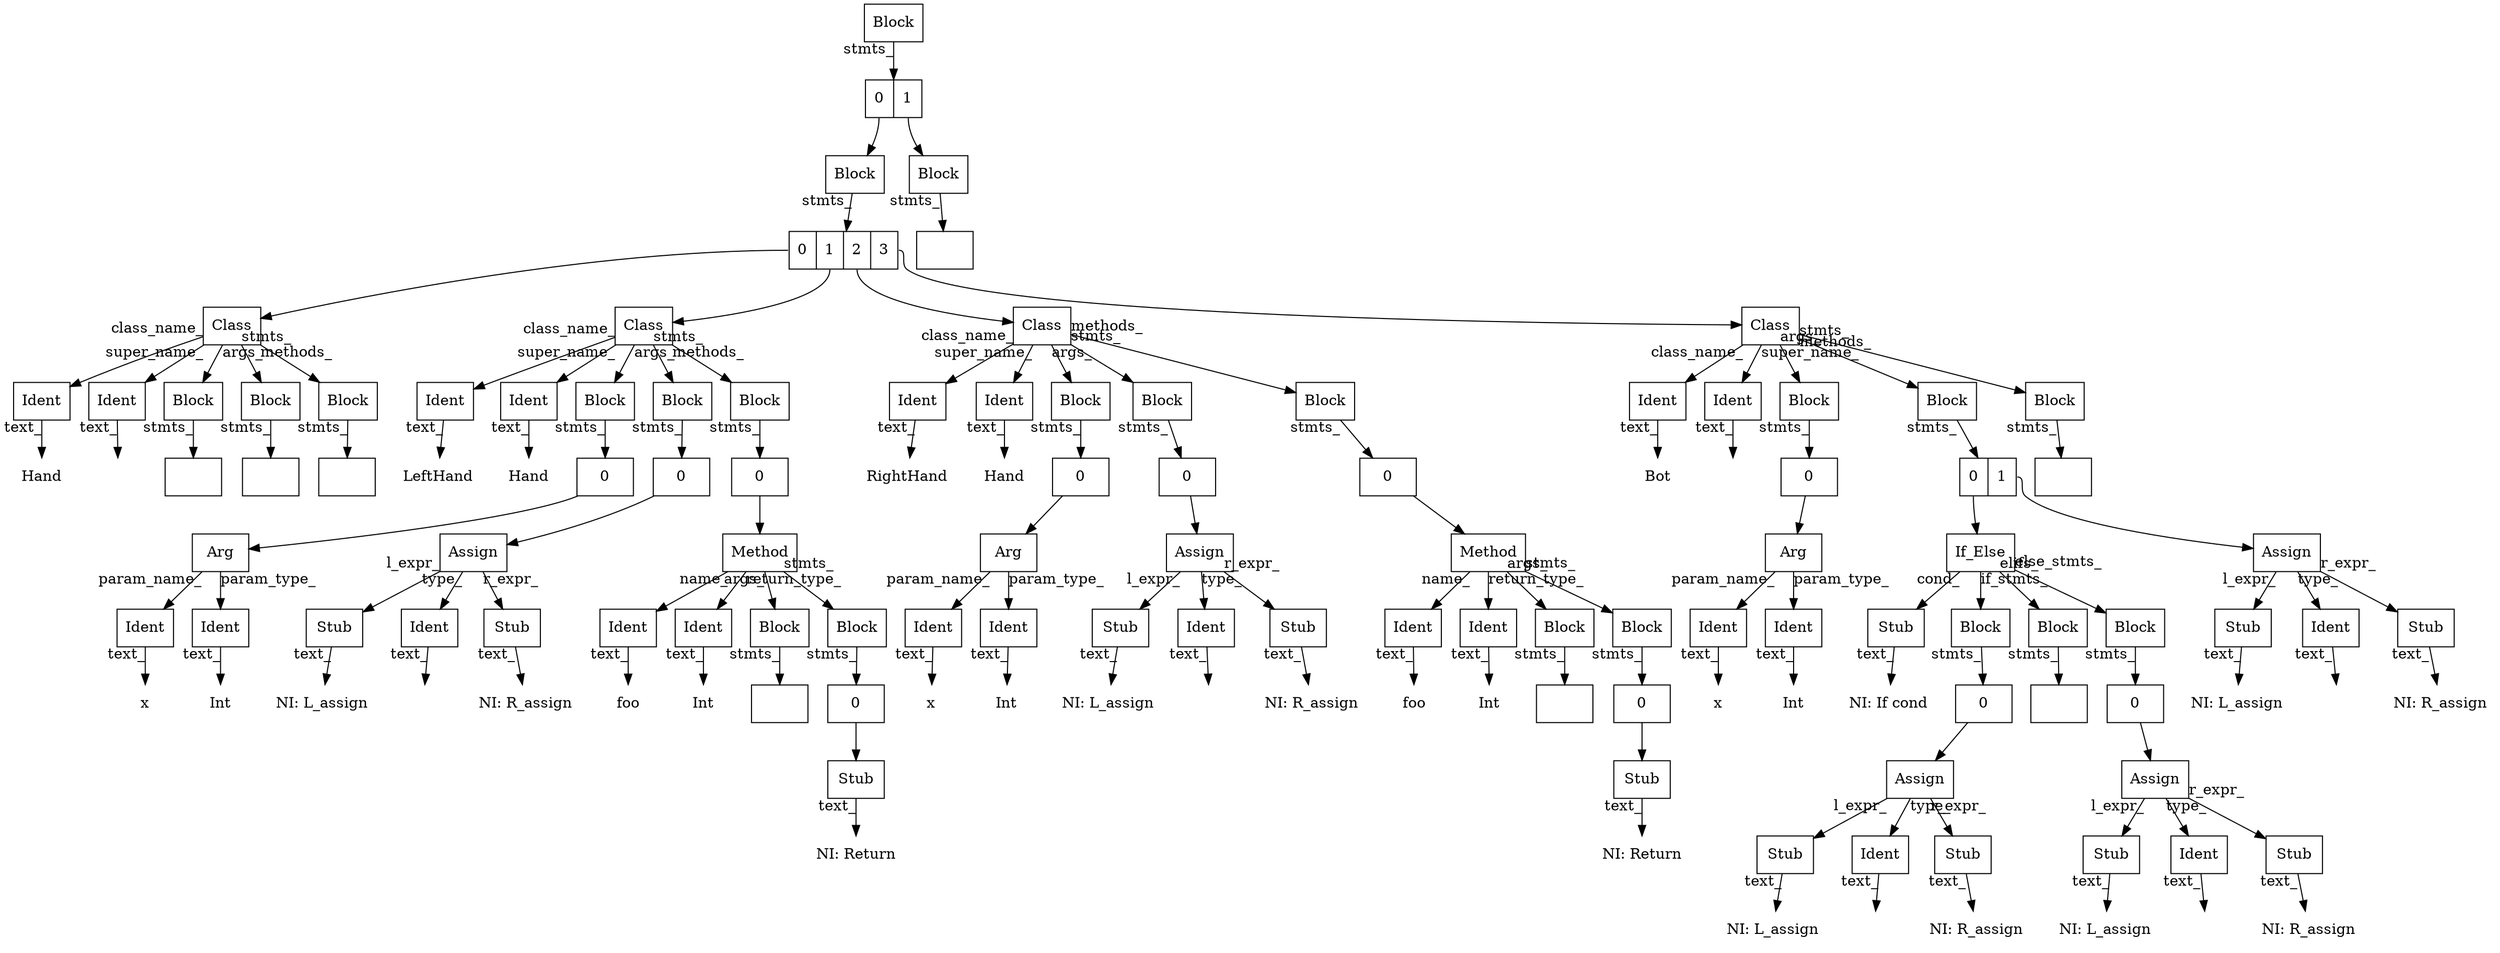 digraph AST {
root[shape=box,label="Block"];
node_1[shape=record,label="<e_0>0|<e_1>1"];
node_2[shape=box,label="Block"];
node_3[shape=record,label="<e_0>0|<e_1>1|<e_2>2|<e_3>3"];
node_4[shape=box,label="Class"];
node_5[shape=box,label="Ident"];
node_6[shape=plaintext,label="Hand"];
node_5 -> node_6 [taillabel="text_"];
node_4 -> node_5 [taillabel="class_name_"];
node_7[shape=box,label="Ident"];
node_8[shape=plaintext,label=""];
node_7 -> node_8 [taillabel="text_"];
node_4 -> node_7 [taillabel="super_name_"];
node_9[shape=box,label="Block"];
node_10[shape=record,label=""];
node_9 -> node_10 [taillabel="stmts_"];
node_4 -> node_9 [taillabel="args_"];
node_11[shape=box,label="Block"];
node_12[shape=record,label=""];
node_11 -> node_12 [taillabel="stmts_"];
node_4 -> node_11 [taillabel="stmts_"];
node_13[shape=box,label="Block"];
node_14[shape=record,label=""];
node_13 -> node_14 [taillabel="stmts_"];
node_4 -> node_13 [taillabel="methods_"];
node_3:e_0 -> node_4;
node_15[shape=box,label="Class"];
node_16[shape=box,label="Ident"];
node_17[shape=plaintext,label="LeftHand"];
node_16 -> node_17 [taillabel="text_"];
node_15 -> node_16 [taillabel="class_name_"];
node_18[shape=box,label="Ident"];
node_19[shape=plaintext,label="Hand"];
node_18 -> node_19 [taillabel="text_"];
node_15 -> node_18 [taillabel="super_name_"];
node_20[shape=box,label="Block"];
node_21[shape=record,label="<e_0>0"];
node_22[shape=box,label="Arg"];
node_23[shape=box,label="Ident"];
node_24[shape=plaintext,label="x"];
node_23 -> node_24 [taillabel="text_"];
node_22 -> node_23 [taillabel="param_name_"];
node_25[shape=box,label="Ident"];
node_26[shape=plaintext,label="Int"];
node_25 -> node_26 [taillabel="text_"];
node_22 -> node_25 [taillabel="param_type_"];
node_21:e_0 -> node_22;
node_20 -> node_21 [taillabel="stmts_"];
node_15 -> node_20 [taillabel="args_"];
node_27[shape=box,label="Block"];
node_28[shape=record,label="<e_0>0"];
node_29[shape=box,label="Assign"];
node_30[shape=box,label="Stub"];
node_31[shape=plaintext,label="NI: L_assign"];
node_30 -> node_31 [taillabel="text_"];
node_29 -> node_30 [taillabel="l_expr_"];
node_32[shape=box,label="Ident"];
node_33[shape=plaintext,label=""];
node_32 -> node_33 [taillabel="text_"];
node_29 -> node_32 [taillabel="type_"];
node_34[shape=box,label="Stub"];
node_35[shape=plaintext,label="NI: R_assign"];
node_34 -> node_35 [taillabel="text_"];
node_29 -> node_34 [taillabel="r_expr_"];
node_28:e_0 -> node_29;
node_27 -> node_28 [taillabel="stmts_"];
node_15 -> node_27 [taillabel="stmts_"];
node_36[shape=box,label="Block"];
node_37[shape=record,label="<e_0>0"];
node_38[shape=box,label="Method"];
node_39[shape=box,label="Ident"];
node_40[shape=plaintext,label="foo"];
node_39 -> node_40 [taillabel="text_"];
node_38 -> node_39 [taillabel="name_"];
node_41[shape=box,label="Ident"];
node_42[shape=plaintext,label="Int"];
node_41 -> node_42 [taillabel="text_"];
node_38 -> node_41 [taillabel="return_type_"];
node_43[shape=box,label="Block"];
node_44[shape=record,label=""];
node_43 -> node_44 [taillabel="stmts_"];
node_38 -> node_43 [taillabel="args_"];
node_45[shape=box,label="Block"];
node_46[shape=record,label="<e_0>0"];
node_47[shape=box,label="Stub"];
node_48[shape=plaintext,label="NI: Return"];
node_47 -> node_48 [taillabel="text_"];
node_46:e_0 -> node_47;
node_45 -> node_46 [taillabel="stmts_"];
node_38 -> node_45 [taillabel="stmts_"];
node_37:e_0 -> node_38;
node_36 -> node_37 [taillabel="stmts_"];
node_15 -> node_36 [taillabel="methods_"];
node_3:e_1 -> node_15;
node_49[shape=box,label="Class"];
node_50[shape=box,label="Ident"];
node_51[shape=plaintext,label="RightHand"];
node_50 -> node_51 [taillabel="text_"];
node_49 -> node_50 [taillabel="class_name_"];
node_52[shape=box,label="Ident"];
node_53[shape=plaintext,label="Hand"];
node_52 -> node_53 [taillabel="text_"];
node_49 -> node_52 [taillabel="super_name_"];
node_54[shape=box,label="Block"];
node_55[shape=record,label="<e_0>0"];
node_56[shape=box,label="Arg"];
node_57[shape=box,label="Ident"];
node_58[shape=plaintext,label="x"];
node_57 -> node_58 [taillabel="text_"];
node_56 -> node_57 [taillabel="param_name_"];
node_59[shape=box,label="Ident"];
node_60[shape=plaintext,label="Int"];
node_59 -> node_60 [taillabel="text_"];
node_56 -> node_59 [taillabel="param_type_"];
node_55:e_0 -> node_56;
node_54 -> node_55 [taillabel="stmts_"];
node_49 -> node_54 [taillabel="args_"];
node_61[shape=box,label="Block"];
node_62[shape=record,label="<e_0>0"];
node_63[shape=box,label="Assign"];
node_64[shape=box,label="Stub"];
node_65[shape=plaintext,label="NI: L_assign"];
node_64 -> node_65 [taillabel="text_"];
node_63 -> node_64 [taillabel="l_expr_"];
node_66[shape=box,label="Ident"];
node_67[shape=plaintext,label=""];
node_66 -> node_67 [taillabel="text_"];
node_63 -> node_66 [taillabel="type_"];
node_68[shape=box,label="Stub"];
node_69[shape=plaintext,label="NI: R_assign"];
node_68 -> node_69 [taillabel="text_"];
node_63 -> node_68 [taillabel="r_expr_"];
node_62:e_0 -> node_63;
node_61 -> node_62 [taillabel="stmts_"];
node_49 -> node_61 [taillabel="stmts_"];
node_70[shape=box,label="Block"];
node_71[shape=record,label="<e_0>0"];
node_72[shape=box,label="Method"];
node_73[shape=box,label="Ident"];
node_74[shape=plaintext,label="foo"];
node_73 -> node_74 [taillabel="text_"];
node_72 -> node_73 [taillabel="name_"];
node_75[shape=box,label="Ident"];
node_76[shape=plaintext,label="Int"];
node_75 -> node_76 [taillabel="text_"];
node_72 -> node_75 [taillabel="return_type_"];
node_77[shape=box,label="Block"];
node_78[shape=record,label=""];
node_77 -> node_78 [taillabel="stmts_"];
node_72 -> node_77 [taillabel="args_"];
node_79[shape=box,label="Block"];
node_80[shape=record,label="<e_0>0"];
node_81[shape=box,label="Stub"];
node_82[shape=plaintext,label="NI: Return"];
node_81 -> node_82 [taillabel="text_"];
node_80:e_0 -> node_81;
node_79 -> node_80 [taillabel="stmts_"];
node_72 -> node_79 [taillabel="stmts_"];
node_71:e_0 -> node_72;
node_70 -> node_71 [taillabel="stmts_"];
node_49 -> node_70 [taillabel="methods_"];
node_3:e_2 -> node_49;
node_83[shape=box,label="Class"];
node_84[shape=box,label="Ident"];
node_85[shape=plaintext,label="Bot"];
node_84 -> node_85 [taillabel="text_"];
node_83 -> node_84 [taillabel="class_name_"];
node_86[shape=box,label="Ident"];
node_87[shape=plaintext,label=""];
node_86 -> node_87 [taillabel="text_"];
node_83 -> node_86 [taillabel="super_name_"];
node_88[shape=box,label="Block"];
node_89[shape=record,label="<e_0>0"];
node_90[shape=box,label="Arg"];
node_91[shape=box,label="Ident"];
node_92[shape=plaintext,label="x"];
node_91 -> node_92 [taillabel="text_"];
node_90 -> node_91 [taillabel="param_name_"];
node_93[shape=box,label="Ident"];
node_94[shape=plaintext,label="Int"];
node_93 -> node_94 [taillabel="text_"];
node_90 -> node_93 [taillabel="param_type_"];
node_89:e_0 -> node_90;
node_88 -> node_89 [taillabel="stmts_"];
node_83 -> node_88 [taillabel="args_"];
node_95[shape=box,label="Block"];
node_96[shape=record,label="<e_0>0|<e_1>1"];
node_97[shape=box,label="If_Else"];
node_98[shape=box,label="Stub"];
node_99[shape=plaintext,label="NI: If cond"];
node_98 -> node_99 [taillabel="text_"];
node_97 -> node_98 [taillabel="cond_"];
node_100[shape=box,label="Block"];
node_101[shape=record,label="<e_0>0"];
node_102[shape=box,label="Assign"];
node_103[shape=box,label="Stub"];
node_104[shape=plaintext,label="NI: L_assign"];
node_103 -> node_104 [taillabel="text_"];
node_102 -> node_103 [taillabel="l_expr_"];
node_105[shape=box,label="Ident"];
node_106[shape=plaintext,label=""];
node_105 -> node_106 [taillabel="text_"];
node_102 -> node_105 [taillabel="type_"];
node_107[shape=box,label="Stub"];
node_108[shape=plaintext,label="NI: R_assign"];
node_107 -> node_108 [taillabel="text_"];
node_102 -> node_107 [taillabel="r_expr_"];
node_101:e_0 -> node_102;
node_100 -> node_101 [taillabel="stmts_"];
node_97 -> node_100 [taillabel="if_stmts_"];
node_109[shape=box,label="Block"];
node_110[shape=record,label=""];
node_109 -> node_110 [taillabel="stmts_"];
node_97 -> node_109 [taillabel="elifs_"];
node_111[shape=box,label="Block"];
node_112[shape=record,label="<e_0>0"];
node_113[shape=box,label="Assign"];
node_114[shape=box,label="Stub"];
node_115[shape=plaintext,label="NI: L_assign"];
node_114 -> node_115 [taillabel="text_"];
node_113 -> node_114 [taillabel="l_expr_"];
node_116[shape=box,label="Ident"];
node_117[shape=plaintext,label=""];
node_116 -> node_117 [taillabel="text_"];
node_113 -> node_116 [taillabel="type_"];
node_118[shape=box,label="Stub"];
node_119[shape=plaintext,label="NI: R_assign"];
node_118 -> node_119 [taillabel="text_"];
node_113 -> node_118 [taillabel="r_expr_"];
node_112:e_0 -> node_113;
node_111 -> node_112 [taillabel="stmts_"];
node_97 -> node_111 [taillabel="else_stmts_"];
node_96:e_0 -> node_97;
node_120[shape=box,label="Assign"];
node_121[shape=box,label="Stub"];
node_122[shape=plaintext,label="NI: L_assign"];
node_121 -> node_122 [taillabel="text_"];
node_120 -> node_121 [taillabel="l_expr_"];
node_123[shape=box,label="Ident"];
node_124[shape=plaintext,label=""];
node_123 -> node_124 [taillabel="text_"];
node_120 -> node_123 [taillabel="type_"];
node_125[shape=box,label="Stub"];
node_126[shape=plaintext,label="NI: R_assign"];
node_125 -> node_126 [taillabel="text_"];
node_120 -> node_125 [taillabel="r_expr_"];
node_96:e_1 -> node_120;
node_95 -> node_96 [taillabel="stmts_"];
node_83 -> node_95 [taillabel="stmts_"];
node_127[shape=box,label="Block"];
node_128[shape=record,label=""];
node_127 -> node_128 [taillabel="stmts_"];
node_83 -> node_127 [taillabel="methods_"];
node_3:e_3 -> node_83;
node_2 -> node_3 [taillabel="stmts_"];
node_1:e_0 -> node_2;
node_129[shape=box,label="Block"];
node_130[shape=record,label=""];
node_129 -> node_130 [taillabel="stmts_"];
node_1:e_1 -> node_129;
root -> node_1 [taillabel="stmts_"];
}
